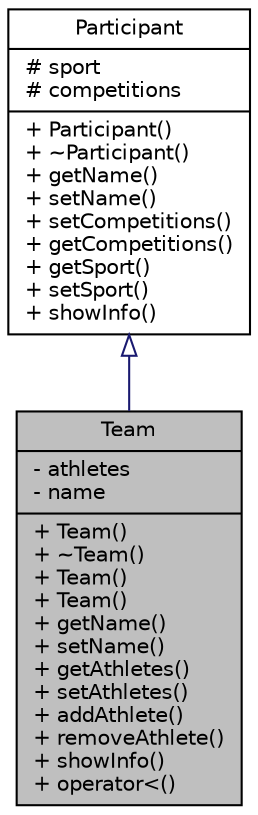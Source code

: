 digraph "Team"
{
 // LATEX_PDF_SIZE
  edge [fontname="Helvetica",fontsize="10",labelfontname="Helvetica",labelfontsize="10"];
  node [fontname="Helvetica",fontsize="10",shape=record];
  Node1 [label="{Team\n|- athletes\l- name\l|+ Team()\l+ ~Team()\l+ Team()\l+ Team()\l+ getName()\l+ setName()\l+ getAthletes()\l+ setAthletes()\l+ addAthlete()\l+ removeAthlete()\l+ showInfo()\l+ operator\<()\l}",height=0.2,width=0.4,color="black", fillcolor="grey75", style="filled", fontcolor="black",tooltip=" "];
  Node2 -> Node1 [dir="back",color="midnightblue",fontsize="10",style="solid",arrowtail="onormal",fontname="Helvetica"];
  Node2 [label="{Participant\n|# sport\l# competitions\l|+ Participant()\l+ ~Participant()\l+ getName()\l+ setName()\l+ setCompetitions()\l+ getCompetitions()\l+ getSport()\l+ setSport()\l+ showInfo()\l}",height=0.2,width=0.4,color="black", fillcolor="white", style="filled",URL="$class_participant.html",tooltip=" "];
}

